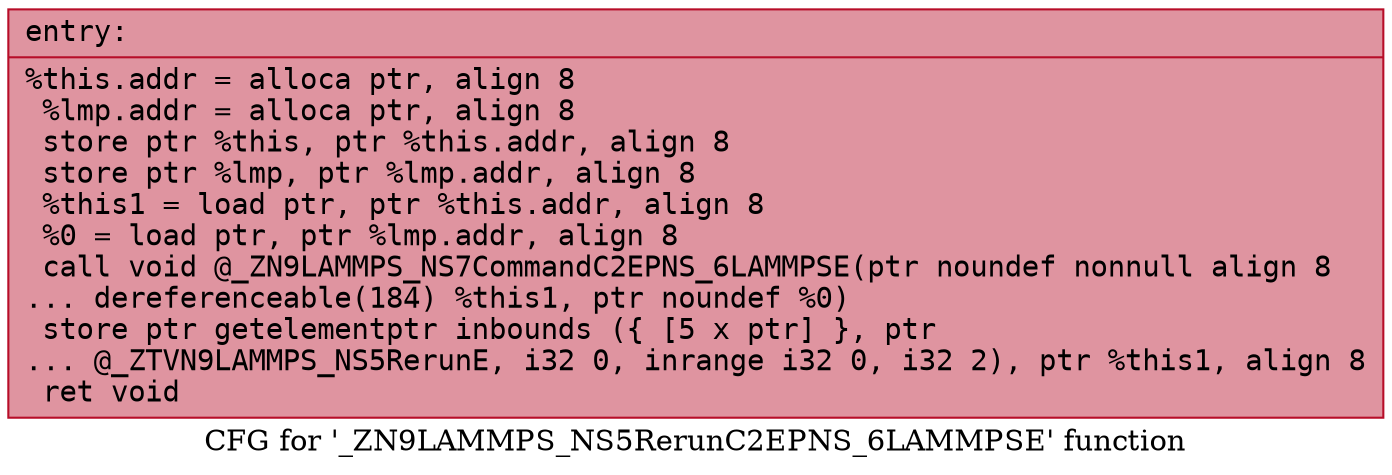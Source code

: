 digraph "CFG for '_ZN9LAMMPS_NS5RerunC2EPNS_6LAMMPSE' function" {
	label="CFG for '_ZN9LAMMPS_NS5RerunC2EPNS_6LAMMPSE' function";

	Node0x562a4df55af0 [shape=record,color="#b70d28ff", style=filled, fillcolor="#b70d2870" fontname="Courier",label="{entry:\l|  %this.addr = alloca ptr, align 8\l  %lmp.addr = alloca ptr, align 8\l  store ptr %this, ptr %this.addr, align 8\l  store ptr %lmp, ptr %lmp.addr, align 8\l  %this1 = load ptr, ptr %this.addr, align 8\l  %0 = load ptr, ptr %lmp.addr, align 8\l  call void @_ZN9LAMMPS_NS7CommandC2EPNS_6LAMMPSE(ptr noundef nonnull align 8\l... dereferenceable(184) %this1, ptr noundef %0)\l  store ptr getelementptr inbounds (\{ [5 x ptr] \}, ptr\l... @_ZTVN9LAMMPS_NS5RerunE, i32 0, inrange i32 0, i32 2), ptr %this1, align 8\l  ret void\l}"];
}
